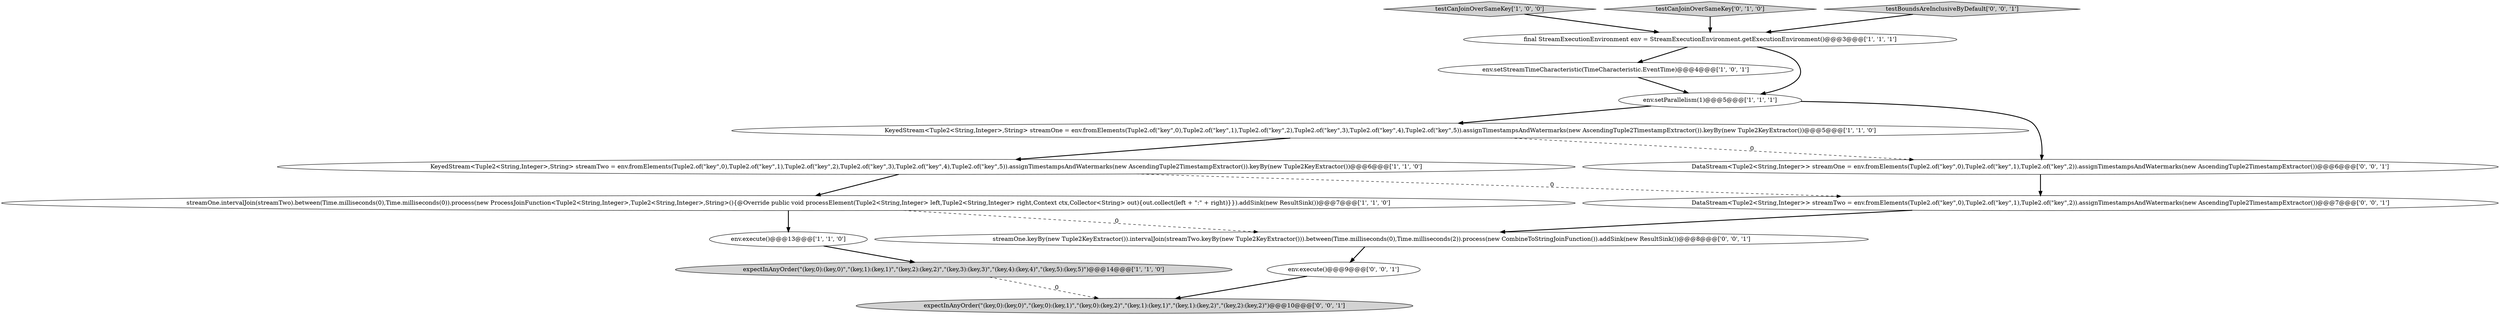 digraph {
0 [style = filled, label = "env.setStreamTimeCharacteristic(TimeCharacteristic.EventTime)@@@4@@@['1', '0', '1']", fillcolor = white, shape = ellipse image = "AAA0AAABBB1BBB"];
6 [style = filled, label = "KeyedStream<Tuple2<String,Integer>,String> streamOne = env.fromElements(Tuple2.of(\"key\",0),Tuple2.of(\"key\",1),Tuple2.of(\"key\",2),Tuple2.of(\"key\",3),Tuple2.of(\"key\",4),Tuple2.of(\"key\",5)).assignTimestampsAndWatermarks(new AscendingTuple2TimestampExtractor()).keyBy(new Tuple2KeyExtractor())@@@5@@@['1', '1', '0']", fillcolor = white, shape = ellipse image = "AAA0AAABBB1BBB"];
7 [style = filled, label = "testCanJoinOverSameKey['1', '0', '0']", fillcolor = lightgray, shape = diamond image = "AAA0AAABBB1BBB"];
1 [style = filled, label = "expectInAnyOrder(\"(key,0):(key,0)\",\"(key,1):(key,1)\",\"(key,2):(key,2)\",\"(key,3):(key,3)\",\"(key,4):(key,4)\",\"(key,5):(key,5)\")@@@14@@@['1', '1', '0']", fillcolor = lightgray, shape = ellipse image = "AAA0AAABBB1BBB"];
4 [style = filled, label = "env.execute()@@@13@@@['1', '1', '0']", fillcolor = white, shape = ellipse image = "AAA0AAABBB1BBB"];
3 [style = filled, label = "streamOne.intervalJoin(streamTwo).between(Time.milliseconds(0),Time.milliseconds(0)).process(new ProcessJoinFunction<Tuple2<String,Integer>,Tuple2<String,Integer>,String>(){@Override public void processElement(Tuple2<String,Integer> left,Tuple2<String,Integer> right,Context ctx,Collector<String> out){out.collect(left + \":\" + right)}}).addSink(new ResultSink())@@@7@@@['1', '1', '0']", fillcolor = white, shape = ellipse image = "AAA0AAABBB1BBB"];
13 [style = filled, label = "streamOne.keyBy(new Tuple2KeyExtractor()).intervalJoin(streamTwo.keyBy(new Tuple2KeyExtractor())).between(Time.milliseconds(0),Time.milliseconds(2)).process(new CombineToStringJoinFunction()).addSink(new ResultSink())@@@8@@@['0', '0', '1']", fillcolor = white, shape = ellipse image = "AAA0AAABBB3BBB"];
12 [style = filled, label = "expectInAnyOrder(\"(key,0):(key,0)\",\"(key,0):(key,1)\",\"(key,0):(key,2)\",\"(key,1):(key,1)\",\"(key,1):(key,2)\",\"(key,2):(key,2)\")@@@10@@@['0', '0', '1']", fillcolor = lightgray, shape = ellipse image = "AAA0AAABBB3BBB"];
14 [style = filled, label = "DataStream<Tuple2<String,Integer>> streamOne = env.fromElements(Tuple2.of(\"key\",0),Tuple2.of(\"key\",1),Tuple2.of(\"key\",2)).assignTimestampsAndWatermarks(new AscendingTuple2TimestampExtractor())@@@6@@@['0', '0', '1']", fillcolor = white, shape = ellipse image = "AAA0AAABBB3BBB"];
5 [style = filled, label = "KeyedStream<Tuple2<String,Integer>,String> streamTwo = env.fromElements(Tuple2.of(\"key\",0),Tuple2.of(\"key\",1),Tuple2.of(\"key\",2),Tuple2.of(\"key\",3),Tuple2.of(\"key\",4),Tuple2.of(\"key\",5)).assignTimestampsAndWatermarks(new AscendingTuple2TimestampExtractor()).keyBy(new Tuple2KeyExtractor())@@@6@@@['1', '1', '0']", fillcolor = white, shape = ellipse image = "AAA0AAABBB1BBB"];
8 [style = filled, label = "env.setParallelism(1)@@@5@@@['1', '1', '1']", fillcolor = white, shape = ellipse image = "AAA0AAABBB1BBB"];
15 [style = filled, label = "DataStream<Tuple2<String,Integer>> streamTwo = env.fromElements(Tuple2.of(\"key\",0),Tuple2.of(\"key\",1),Tuple2.of(\"key\",2)).assignTimestampsAndWatermarks(new AscendingTuple2TimestampExtractor())@@@7@@@['0', '0', '1']", fillcolor = white, shape = ellipse image = "AAA0AAABBB3BBB"];
9 [style = filled, label = "testCanJoinOverSameKey['0', '1', '0']", fillcolor = lightgray, shape = diamond image = "AAA0AAABBB2BBB"];
11 [style = filled, label = "env.execute()@@@9@@@['0', '0', '1']", fillcolor = white, shape = ellipse image = "AAA0AAABBB3BBB"];
2 [style = filled, label = "final StreamExecutionEnvironment env = StreamExecutionEnvironment.getExecutionEnvironment()@@@3@@@['1', '1', '1']", fillcolor = white, shape = ellipse image = "AAA0AAABBB1BBB"];
10 [style = filled, label = "testBoundsAreInclusiveByDefault['0', '0', '1']", fillcolor = lightgray, shape = diamond image = "AAA0AAABBB3BBB"];
5->3 [style = bold, label=""];
8->14 [style = bold, label=""];
1->12 [style = dashed, label="0"];
6->5 [style = bold, label=""];
14->15 [style = bold, label=""];
4->1 [style = bold, label=""];
2->0 [style = bold, label=""];
8->6 [style = bold, label=""];
15->13 [style = bold, label=""];
11->12 [style = bold, label=""];
10->2 [style = bold, label=""];
6->14 [style = dashed, label="0"];
5->15 [style = dashed, label="0"];
3->13 [style = dashed, label="0"];
9->2 [style = bold, label=""];
3->4 [style = bold, label=""];
7->2 [style = bold, label=""];
13->11 [style = bold, label=""];
2->8 [style = bold, label=""];
0->8 [style = bold, label=""];
}

